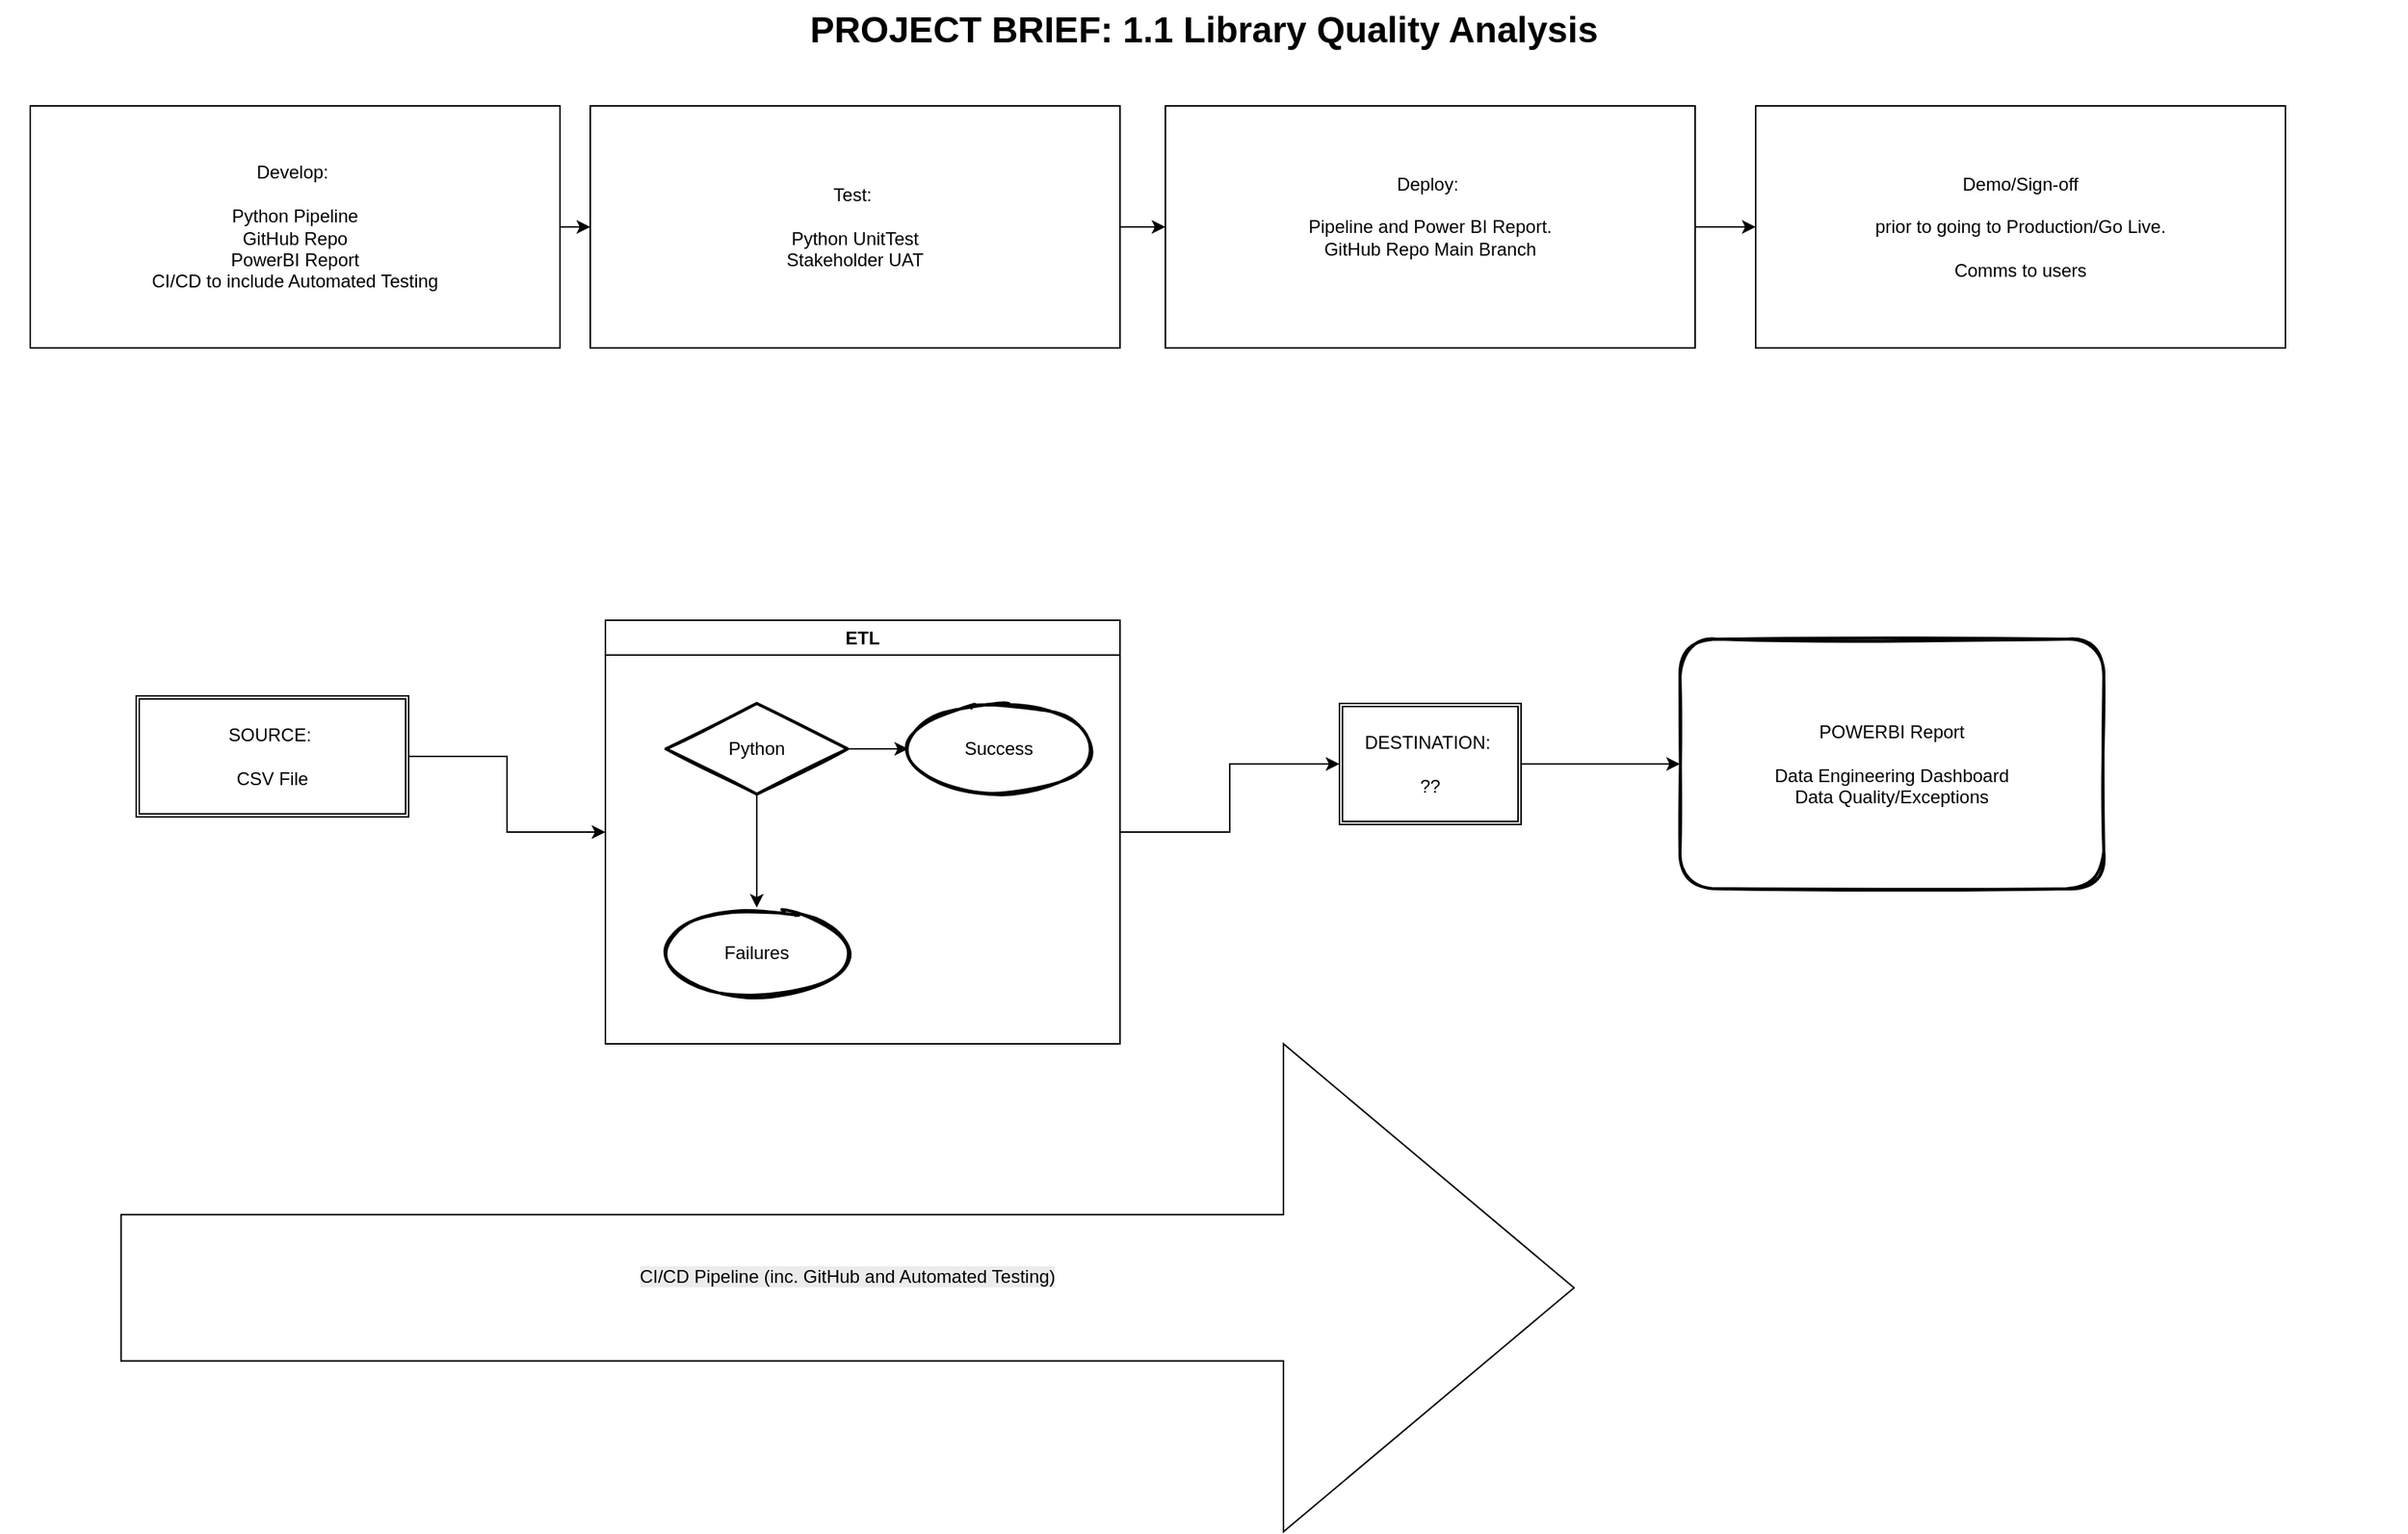 <mxfile version="27.1.6">
  <diagram name="Page-1" id="74b105a0-9070-1c63-61bc-23e55f88626e">
    <mxGraphModel grid="1" page="1" gridSize="10" guides="1" tooltips="1" connect="1" arrows="1" fold="1" pageScale="1.5" pageWidth="1169" pageHeight="826" background="none" math="0" shadow="0">
      <root>
        <mxCell id="0" style=";html=1;" />
        <mxCell id="1" style=";html=1;" parent="0" />
        <mxCell id="10b056a9c633e61c-30" value="PROJECT BRIEF: 1.1 Library Quality Analysis" style="text;strokeColor=none;fillColor=none;html=1;fontSize=24;fontStyle=1;verticalAlign=middle;align=center;" vertex="1" parent="1">
          <mxGeometry x="80" y="40" width="1590" height="40" as="geometry" />
        </mxCell>
        <mxCell id="rfI4PZfrP5wC4qp0OdTN-1" value="&lt;div&gt;SOURCE:&amp;nbsp;&lt;/div&gt;&lt;div&gt;&lt;br&gt;&lt;/div&gt;CSV File" style="shape=ext;double=1;rounded=0;whiteSpace=wrap;html=1;" vertex="1" parent="1">
          <mxGeometry x="170" y="500" width="180" height="80" as="geometry" />
        </mxCell>
        <mxCell id="rfI4PZfrP5wC4qp0OdTN-11" style="edgeStyle=orthogonalEdgeStyle;rounded=0;orthogonalLoop=1;jettySize=auto;html=1;" edge="1" parent="1" source="rfI4PZfrP5wC4qp0OdTN-2" target="rfI4PZfrP5wC4qp0OdTN-9">
          <mxGeometry relative="1" as="geometry" />
        </mxCell>
        <mxCell id="rfI4PZfrP5wC4qp0OdTN-12" style="edgeStyle=orthogonalEdgeStyle;rounded=0;orthogonalLoop=1;jettySize=auto;html=1;" edge="1" parent="1" source="rfI4PZfrP5wC4qp0OdTN-9" target="rfI4PZfrP5wC4qp0OdTN-10">
          <mxGeometry relative="1" as="geometry" />
        </mxCell>
        <mxCell id="rfI4PZfrP5wC4qp0OdTN-9" value="&lt;div&gt;DESTINATION:&amp;nbsp;&lt;/div&gt;&lt;div&gt;&lt;br&gt;&lt;/div&gt;??" style="shape=ext;double=1;rounded=0;whiteSpace=wrap;html=1;" vertex="1" parent="1">
          <mxGeometry x="965" y="505" width="120" height="80" as="geometry" />
        </mxCell>
        <mxCell id="rfI4PZfrP5wC4qp0OdTN-10" value="POWERBI Report&lt;div&gt;&lt;br&gt;&lt;/div&gt;&lt;div&gt;Data Engineering Dashboard&lt;/div&gt;&lt;div&gt;Data Quality/Exceptions&lt;/div&gt;" style="rounded=1;whiteSpace=wrap;html=1;strokeWidth=2;fillWeight=4;hachureGap=8;hachureAngle=45;sketch=1;" vertex="1" parent="1">
          <mxGeometry x="1190" y="462.5" width="280" height="165" as="geometry" />
        </mxCell>
        <mxCell id="rfI4PZfrP5wC4qp0OdTN-14" value="" style="edgeStyle=orthogonalEdgeStyle;rounded=0;orthogonalLoop=1;jettySize=auto;html=1;" edge="1" parent="1" source="rfI4PZfrP5wC4qp0OdTN-1" target="rfI4PZfrP5wC4qp0OdTN-2">
          <mxGeometry relative="1" as="geometry">
            <mxPoint x="480" y="540" as="targetPoint" />
            <mxPoint x="350" y="540" as="sourcePoint" />
          </mxGeometry>
        </mxCell>
        <mxCell id="rfI4PZfrP5wC4qp0OdTN-2" value="ETL" style="swimlane;whiteSpace=wrap;html=1;" vertex="1" parent="1">
          <mxGeometry x="480" y="450" width="340" height="280" as="geometry" />
        </mxCell>
        <mxCell id="rfI4PZfrP5wC4qp0OdTN-6" style="edgeStyle=orthogonalEdgeStyle;rounded=0;orthogonalLoop=1;jettySize=auto;html=1;" edge="1" parent="rfI4PZfrP5wC4qp0OdTN-2" source="rfI4PZfrP5wC4qp0OdTN-3" target="rfI4PZfrP5wC4qp0OdTN-5">
          <mxGeometry relative="1" as="geometry" />
        </mxCell>
        <mxCell id="rfI4PZfrP5wC4qp0OdTN-8" style="edgeStyle=orthogonalEdgeStyle;rounded=0;orthogonalLoop=1;jettySize=auto;html=1;exitX=1;exitY=0.5;exitDx=0;exitDy=0;entryX=0;entryY=0.5;entryDx=0;entryDy=0;" edge="1" parent="rfI4PZfrP5wC4qp0OdTN-2" source="rfI4PZfrP5wC4qp0OdTN-3" target="rfI4PZfrP5wC4qp0OdTN-7">
          <mxGeometry relative="1" as="geometry" />
        </mxCell>
        <mxCell id="rfI4PZfrP5wC4qp0OdTN-3" value="Python" style="rhombus;whiteSpace=wrap;html=1;strokeWidth=2;fillWeight=-1;hachureGap=8;fillStyle=cross-hatch;sketch=1;" vertex="1" parent="rfI4PZfrP5wC4qp0OdTN-2">
          <mxGeometry x="40" y="55" width="120" height="60" as="geometry" />
        </mxCell>
        <mxCell id="rfI4PZfrP5wC4qp0OdTN-5" value="Failures" style="ellipse;whiteSpace=wrap;html=1;strokeWidth=2;fillWeight=2;hachureGap=8;fillStyle=dots;sketch=1;" vertex="1" parent="rfI4PZfrP5wC4qp0OdTN-2">
          <mxGeometry x="40" y="190" width="120" height="60" as="geometry" />
        </mxCell>
        <mxCell id="rfI4PZfrP5wC4qp0OdTN-7" value="Success" style="ellipse;whiteSpace=wrap;html=1;strokeWidth=2;fillWeight=2;hachureGap=8;fillStyle=dots;sketch=1;" vertex="1" parent="rfI4PZfrP5wC4qp0OdTN-2">
          <mxGeometry x="200" y="55" width="120" height="60" as="geometry" />
        </mxCell>
        <mxCell id="rfI4PZfrP5wC4qp0OdTN-19" style="edgeStyle=orthogonalEdgeStyle;rounded=0;orthogonalLoop=1;jettySize=auto;html=1;" edge="1" parent="1" source="rfI4PZfrP5wC4qp0OdTN-15" target="rfI4PZfrP5wC4qp0OdTN-16">
          <mxGeometry relative="1" as="geometry" />
        </mxCell>
        <mxCell id="rfI4PZfrP5wC4qp0OdTN-15" value="Develop:&amp;nbsp;&lt;div&gt;&lt;br&gt;&lt;/div&gt;&lt;div&gt;Python Pipeline&lt;/div&gt;&lt;div&gt;GitHub Repo&lt;/div&gt;&lt;div&gt;PowerBI Report&lt;/div&gt;&lt;div&gt;CI/CD to include Automated Testing&lt;/div&gt;" style="whiteSpace=wrap;html=1;" vertex="1" parent="1">
          <mxGeometry x="100" y="110" width="350" height="160" as="geometry" />
        </mxCell>
        <mxCell id="rfI4PZfrP5wC4qp0OdTN-20" style="edgeStyle=orthogonalEdgeStyle;rounded=0;orthogonalLoop=1;jettySize=auto;html=1;entryX=0;entryY=0.5;entryDx=0;entryDy=0;" edge="1" parent="1" source="rfI4PZfrP5wC4qp0OdTN-16" target="rfI4PZfrP5wC4qp0OdTN-17">
          <mxGeometry relative="1" as="geometry" />
        </mxCell>
        <mxCell id="rfI4PZfrP5wC4qp0OdTN-16" value="Test:&amp;nbsp;&lt;div&gt;&lt;br&gt;&lt;/div&gt;&lt;div&gt;Python UnitTest&lt;/div&gt;&lt;div&gt;Stakeholder UAT&lt;/div&gt;" style="whiteSpace=wrap;html=1;" vertex="1" parent="1">
          <mxGeometry x="470" y="110" width="350" height="160" as="geometry" />
        </mxCell>
        <mxCell id="rfI4PZfrP5wC4qp0OdTN-21" style="edgeStyle=orthogonalEdgeStyle;rounded=0;orthogonalLoop=1;jettySize=auto;html=1;entryX=0;entryY=0.5;entryDx=0;entryDy=0;" edge="1" parent="1" source="rfI4PZfrP5wC4qp0OdTN-17" target="rfI4PZfrP5wC4qp0OdTN-18">
          <mxGeometry relative="1" as="geometry" />
        </mxCell>
        <mxCell id="rfI4PZfrP5wC4qp0OdTN-17" value="Deploy:&amp;nbsp;&lt;div&gt;&lt;br&gt;&lt;/div&gt;&lt;div&gt;Pipeline and Power BI Report.&lt;/div&gt;&lt;div&gt;GitHub Repo Main Branch&lt;/div&gt;&lt;div&gt;&lt;br&gt;&lt;/div&gt;" style="whiteSpace=wrap;html=1;" vertex="1" parent="1">
          <mxGeometry x="850" y="110" width="350" height="160" as="geometry" />
        </mxCell>
        <mxCell id="rfI4PZfrP5wC4qp0OdTN-18" value="Demo/Sign-off&lt;div&gt;&lt;br&gt;&lt;/div&gt;&lt;div&gt;prior to going to Production/Go Live.&lt;/div&gt;&lt;div&gt;&lt;br&gt;&lt;/div&gt;&lt;div&gt;Comms to users&lt;/div&gt;" style="whiteSpace=wrap;html=1;" vertex="1" parent="1">
          <mxGeometry x="1240" y="110" width="350" height="160" as="geometry" />
        </mxCell>
        <mxCell id="RoL4DpjTfsWkVui6Eeeq-4" value="&#xa;&lt;span style=&quot;color: rgb(0, 0, 0); font-family: Helvetica; font-size: 12px; font-style: normal; font-variant-ligatures: normal; font-variant-caps: normal; font-weight: 400; letter-spacing: normal; orphans: 2; text-align: center; text-indent: 0px; text-transform: none; widows: 2; word-spacing: 0px; -webkit-text-stroke-width: 0px; white-space: normal; background-color: rgb(236, 236, 236); text-decoration-thickness: initial; text-decoration-style: initial; text-decoration-color: initial; display: inline !important; float: none;&quot;&gt;CI/CD Pipeline (inc. GitHub and Automated Testing)&lt;/span&gt;&#xa;&#xa;" style="shape=singleArrow;whiteSpace=wrap;html=1;" vertex="1" parent="1">
          <mxGeometry x="160" y="730" width="960" height="322.5" as="geometry" />
        </mxCell>
      </root>
    </mxGraphModel>
  </diagram>
</mxfile>
